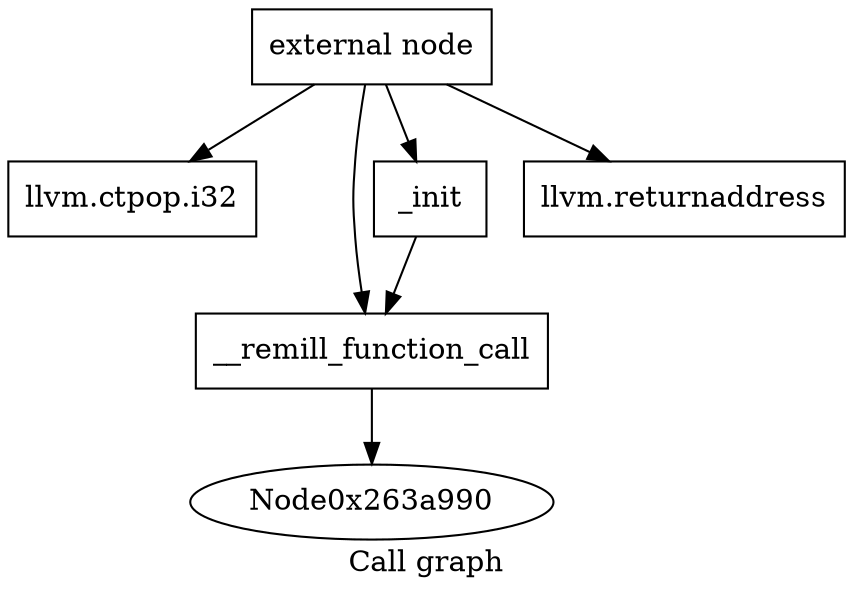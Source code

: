 digraph "Call graph" {
	label="Call graph";

	Node0x263a960 [shape=record,label="{external node}"];
	Node0x263a960 -> Node0x263aa00;
	Node0x263a960 -> Node0x25daa70;
	Node0x263a960 -> Node0x25daae0;
	Node0x263a960 -> Node0x25dac10;
	Node0x263aa00 [shape=record,label="{llvm.ctpop.i32}"];
	Node0x25daa70 [shape=record,label="{__remill_function_call}"];
	Node0x25daa70 -> Node0x263a990;
	Node0x25daae0 [shape=record,label="{_init}"];
	Node0x25daae0 -> Node0x25daa70;
	Node0x25dac10 [shape=record,label="{llvm.returnaddress}"];
}
